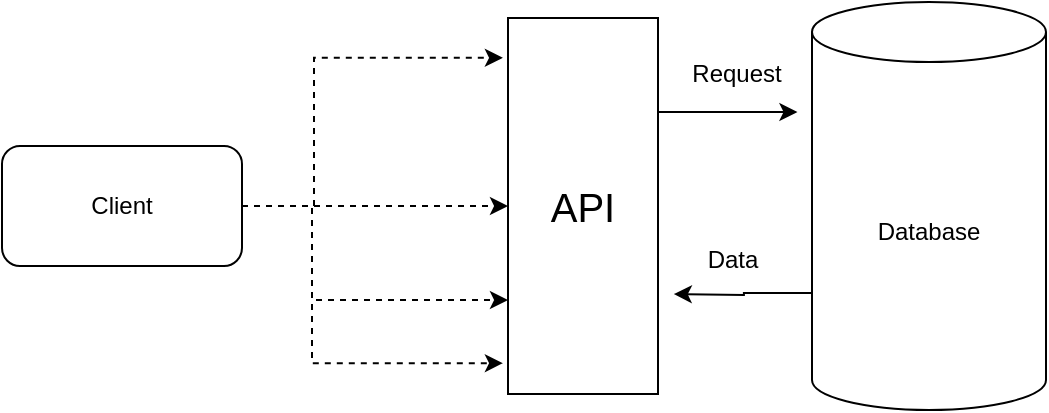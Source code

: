 <mxfile version="14.6.0" type="device" pages="2"><diagram id="NuCgiOwXOXhyrHILwQLM" name="Page-1"><mxGraphModel dx="898" dy="464" grid="0" gridSize="10" guides="1" tooltips="1" connect="1" arrows="1" fold="1" page="1" pageScale="1" pageWidth="827" pageHeight="1169" math="0" shadow="0"><root><mxCell id="0"/><mxCell id="1" parent="0"/><mxCell id="Dc_uilAez_jowNq41wAt-10" style="edgeStyle=orthogonalEdgeStyle;rounded=0;orthogonalLoop=1;jettySize=auto;html=1;exitX=1;exitY=0.25;exitDx=0;exitDy=0;" edge="1" parent="1" source="Dc_uilAez_jowNq41wAt-1"><mxGeometry relative="1" as="geometry"><mxPoint x="486.727" y="239" as="targetPoint"/></mxGeometry></mxCell><mxCell id="Dc_uilAez_jowNq41wAt-1" value="&lt;font style=&quot;font-size: 20px&quot;&gt;API&lt;/font&gt;" style="rounded=0;whiteSpace=wrap;html=1;" vertex="1" parent="1"><mxGeometry x="342" y="192" width="75" height="188" as="geometry"/></mxCell><mxCell id="Dc_uilAez_jowNq41wAt-11" style="edgeStyle=orthogonalEdgeStyle;rounded=0;orthogonalLoop=1;jettySize=auto;html=1;exitX=0;exitY=0;exitDx=0;exitDy=145.5;exitPerimeter=0;" edge="1" parent="1" source="Dc_uilAez_jowNq41wAt-2"><mxGeometry relative="1" as="geometry"><mxPoint x="424.909" y="330" as="targetPoint"/></mxGeometry></mxCell><mxCell id="Dc_uilAez_jowNq41wAt-2" value="Database" style="shape=cylinder3;whiteSpace=wrap;html=1;boundedLbl=1;backgroundOutline=1;size=15;" vertex="1" parent="1"><mxGeometry x="494" y="184" width="117" height="204" as="geometry"/></mxCell><mxCell id="Dc_uilAez_jowNq41wAt-6" style="edgeStyle=orthogonalEdgeStyle;rounded=0;orthogonalLoop=1;jettySize=auto;html=1;exitX=1;exitY=0.5;exitDx=0;exitDy=0;entryX=-0.034;entryY=0.106;entryDx=0;entryDy=0;entryPerimeter=0;dashed=1;" edge="1" parent="1" source="Dc_uilAez_jowNq41wAt-5" target="Dc_uilAez_jowNq41wAt-1"><mxGeometry relative="1" as="geometry"><Array as="points"><mxPoint x="245" y="286"/><mxPoint x="245" y="212"/></Array></mxGeometry></mxCell><mxCell id="Dc_uilAez_jowNq41wAt-7" style="edgeStyle=orthogonalEdgeStyle;rounded=0;orthogonalLoop=1;jettySize=auto;html=1;exitX=1;exitY=0.5;exitDx=0;exitDy=0;entryX=0;entryY=0.5;entryDx=0;entryDy=0;dashed=1;" edge="1" parent="1" source="Dc_uilAez_jowNq41wAt-5" target="Dc_uilAez_jowNq41wAt-1"><mxGeometry relative="1" as="geometry"/></mxCell><mxCell id="Dc_uilAez_jowNq41wAt-8" style="edgeStyle=orthogonalEdgeStyle;rounded=0;orthogonalLoop=1;jettySize=auto;html=1;exitX=1;exitY=0.5;exitDx=0;exitDy=0;entryX=0;entryY=0.75;entryDx=0;entryDy=0;dashed=1;" edge="1" parent="1" source="Dc_uilAez_jowNq41wAt-5" target="Dc_uilAez_jowNq41wAt-1"><mxGeometry relative="1" as="geometry"><Array as="points"><mxPoint x="244" y="286"/><mxPoint x="244" y="333"/></Array></mxGeometry></mxCell><mxCell id="Dc_uilAez_jowNq41wAt-9" style="edgeStyle=orthogonalEdgeStyle;rounded=0;orthogonalLoop=1;jettySize=auto;html=1;exitX=1;exitY=0.5;exitDx=0;exitDy=0;entryX=-0.034;entryY=0.918;entryDx=0;entryDy=0;entryPerimeter=0;dashed=1;" edge="1" parent="1" source="Dc_uilAez_jowNq41wAt-5" target="Dc_uilAez_jowNq41wAt-1"><mxGeometry relative="1" as="geometry"><Array as="points"><mxPoint x="244" y="286"/><mxPoint x="244" y="365"/></Array></mxGeometry></mxCell><mxCell id="Dc_uilAez_jowNq41wAt-5" value="Client" style="rounded=1;whiteSpace=wrap;html=1;" vertex="1" parent="1"><mxGeometry x="89" y="256" width="120" height="60" as="geometry"/></mxCell><mxCell id="Dc_uilAez_jowNq41wAt-12" value="Request" style="text;html=1;align=center;verticalAlign=middle;resizable=0;points=[];autosize=1;strokeColor=none;" vertex="1" parent="1"><mxGeometry x="429" y="211" width="54" height="18" as="geometry"/></mxCell><mxCell id="Dc_uilAez_jowNq41wAt-13" value="Data" style="text;html=1;align=center;verticalAlign=middle;resizable=0;points=[];autosize=1;strokeColor=none;" vertex="1" parent="1"><mxGeometry x="436" y="304" width="35" height="18" as="geometry"/></mxCell></root></mxGraphModel></diagram><diagram id="AWxltQMwcMYQND3UFOFj" name="Page-2"><mxGraphModel dx="898" dy="464" grid="1" gridSize="10" guides="1" tooltips="1" connect="1" arrows="1" fold="1" page="1" pageScale="1" pageWidth="827" pageHeight="1169" math="0" shadow="0"><root><mxCell id="NIrXg554n_BKkUiejfeF-0"/><mxCell id="NIrXg554n_BKkUiejfeF-1" parent="NIrXg554n_BKkUiejfeF-0"/><mxCell id="NIrXg554n_BKkUiejfeF-3" value="" style="rounded=1;whiteSpace=wrap;html=1;" vertex="1" parent="NIrXg554n_BKkUiejfeF-1"><mxGeometry x="350" y="210" width="290" height="170" as="geometry"/></mxCell><mxCell id="NIrXg554n_BKkUiejfeF-4" value="Data User" style="rounded=0;whiteSpace=wrap;html=1;" vertex="1" parent="NIrXg554n_BKkUiejfeF-1"><mxGeometry x="370" y="300" width="120" height="60" as="geometry"/></mxCell><mxCell id="NIrXg554n_BKkUiejfeF-5" value="Data Tagihan/Bill" style="rounded=0;whiteSpace=wrap;html=1;" vertex="1" parent="NIrXg554n_BKkUiejfeF-1"><mxGeometry x="500" y="300" width="120" height="60" as="geometry"/></mxCell><mxCell id="NIrXg554n_BKkUiejfeF-6" value="&lt;font style=&quot;font-size: 15px&quot;&gt;Database&lt;/font&gt;" style="text;html=1;align=center;verticalAlign=middle;resizable=0;points=[];autosize=1;strokeColor=none;" vertex="1" parent="NIrXg554n_BKkUiejfeF-1"><mxGeometry x="455" y="240" width="80" height="20" as="geometry"/></mxCell></root></mxGraphModel></diagram></mxfile>